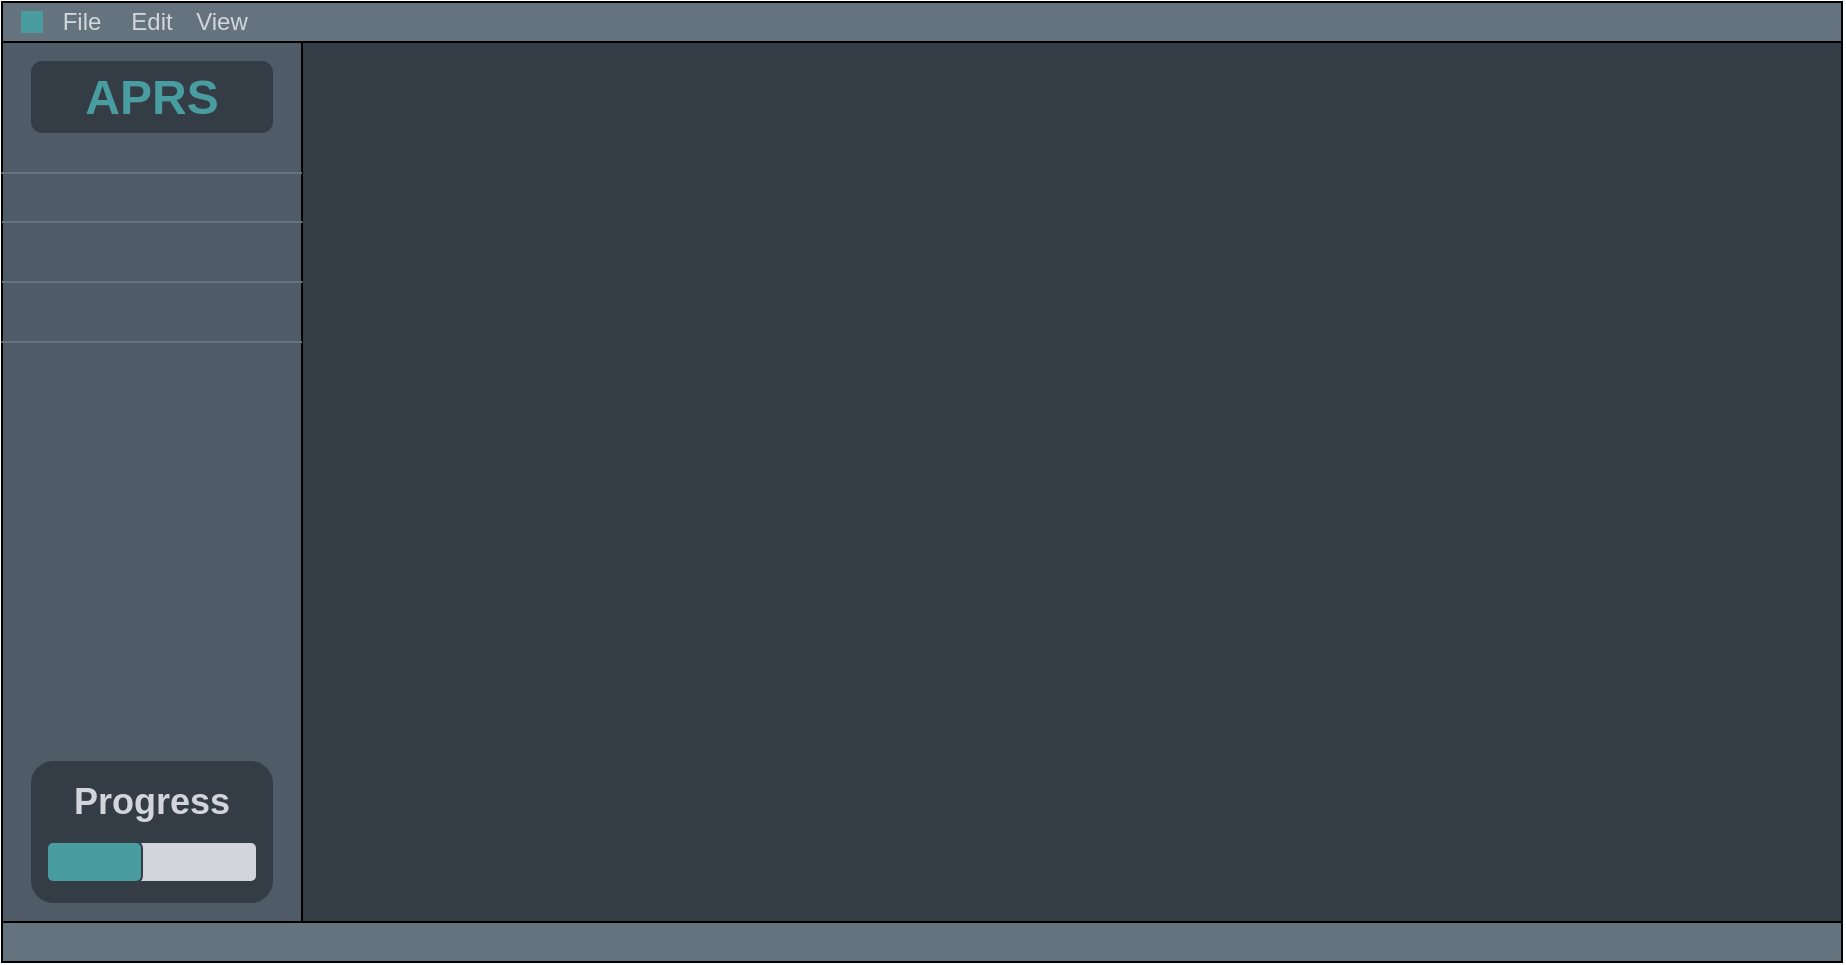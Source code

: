 <mxfile version="13.7.6" type="device"><diagram id="c1qH93R8PJ1UwvgDPlLN" name="Page-1"><mxGraphModel dx="583" dy="627" grid="1" gridSize="10" guides="1" tooltips="1" connect="1" arrows="1" fold="1" page="1" pageScale="1" pageWidth="850" pageHeight="1100" math="0" shadow="0"><root><mxCell id="0"/><mxCell id="1" parent="0"/><mxCell id="PaHJwBeLYaLcoUkNc1sN-1" value="" style="rounded=0;whiteSpace=wrap;html=1;fillColor=#343D46;" vertex="1" parent="1"><mxGeometry width="920" height="480" as="geometry"/></mxCell><mxCell id="PaHJwBeLYaLcoUkNc1sN-2" value="" style="rounded=0;whiteSpace=wrap;html=1;fillColor=#4F5B66;" vertex="1" parent="1"><mxGeometry y="20" width="150" height="440" as="geometry"/></mxCell><mxCell id="PaHJwBeLYaLcoUkNc1sN-4" value="" style="rounded=0;whiteSpace=wrap;html=1;fillColor=#65737E;" vertex="1" parent="1"><mxGeometry width="920" height="20" as="geometry"/></mxCell><mxCell id="PaHJwBeLYaLcoUkNc1sN-5" value="" style="rounded=0;whiteSpace=wrap;html=1;fillColor=#65737e;" vertex="1" parent="1"><mxGeometry y="460" width="920" height="20" as="geometry"/></mxCell><mxCell id="PaHJwBeLYaLcoUkNc1sN-6" value="&lt;font color=&quot;#d2d6dc&quot;&gt;File&lt;/font&gt;" style="text;html=1;strokeColor=none;fillColor=none;align=center;verticalAlign=middle;whiteSpace=wrap;rounded=0;" vertex="1" parent="1"><mxGeometry x="20" width="40" height="20" as="geometry"/></mxCell><mxCell id="PaHJwBeLYaLcoUkNc1sN-8" value="&lt;font color=&quot;#d2d6dc&quot;&gt;Edit&lt;/font&gt;" style="text;html=1;strokeColor=none;fillColor=none;align=center;verticalAlign=middle;whiteSpace=wrap;rounded=0;" vertex="1" parent="1"><mxGeometry x="55" width="40" height="20" as="geometry"/></mxCell><mxCell id="PaHJwBeLYaLcoUkNc1sN-9" value="&lt;font color=&quot;#d2d6dc&quot;&gt;View&lt;/font&gt;" style="text;html=1;strokeColor=none;fillColor=none;align=center;verticalAlign=middle;whiteSpace=wrap;rounded=0;" vertex="1" parent="1"><mxGeometry x="90" width="40" height="20" as="geometry"/></mxCell><mxCell id="PaHJwBeLYaLcoUkNc1sN-10" value="" style="whiteSpace=wrap;html=1;aspect=fixed;strokeColor=#499c9f;fillColor=#499c9f;shadow=0;" vertex="1" parent="1"><mxGeometry x="10" y="5" width="10" height="10" as="geometry"/></mxCell><mxCell id="PaHJwBeLYaLcoUkNc1sN-14" value="" style="rounded=1;whiteSpace=wrap;html=1;shadow=0;strokeColor=#343d46;fillColor=#343d46;" vertex="1" parent="1"><mxGeometry x="15" y="30" width="120" height="35" as="geometry"/></mxCell><mxCell id="PaHJwBeLYaLcoUkNc1sN-12" value="&lt;font style=&quot;font-size: 24px&quot; color=&quot;#499c9f&quot;&gt;&lt;b&gt;APRS&lt;/b&gt;&lt;/font&gt;" style="text;html=1;strokeColor=none;fillColor=none;align=center;verticalAlign=middle;whiteSpace=wrap;rounded=0;shadow=0;" vertex="1" parent="1"><mxGeometry x="20" y="27.5" width="110" height="40" as="geometry"/></mxCell><mxCell id="PaHJwBeLYaLcoUkNc1sN-17" value="" style="endArrow=none;html=1;exitX=-0.002;exitY=0.149;exitDx=0;exitDy=0;exitPerimeter=0;entryX=1;entryY=0.149;entryDx=0;entryDy=0;entryPerimeter=0;strokeColor=#65737e;" edge="1" parent="1" source="PaHJwBeLYaLcoUkNc1sN-2" target="PaHJwBeLYaLcoUkNc1sN-2"><mxGeometry width="50" height="50" relative="1" as="geometry"><mxPoint x="300" y="240" as="sourcePoint"/><mxPoint x="149" y="86" as="targetPoint"/></mxGeometry></mxCell><mxCell id="PaHJwBeLYaLcoUkNc1sN-18" value="" style="endArrow=none;html=1;exitX=-0.002;exitY=0.149;exitDx=0;exitDy=0;exitPerimeter=0;entryX=1;entryY=0.149;entryDx=0;entryDy=0;entryPerimeter=0;strokeColor=#65737E;" edge="1" parent="1"><mxGeometry width="50" height="50" relative="1" as="geometry"><mxPoint x="4.619e-14" y="110.0" as="sourcePoint"/><mxPoint x="150.3" y="110.0" as="targetPoint"/></mxGeometry></mxCell><mxCell id="PaHJwBeLYaLcoUkNc1sN-19" value="" style="endArrow=none;html=1;exitX=-0.002;exitY=0.149;exitDx=0;exitDy=0;exitPerimeter=0;entryX=1;entryY=0.149;entryDx=0;entryDy=0;entryPerimeter=0;strokeColor=#65737e;" edge="1" parent="1"><mxGeometry width="50" height="50" relative="1" as="geometry"><mxPoint x="4.619e-14" y="140.0" as="sourcePoint"/><mxPoint x="150.3" y="140.0" as="targetPoint"/></mxGeometry></mxCell><mxCell id="PaHJwBeLYaLcoUkNc1sN-20" value="" style="endArrow=none;html=1;exitX=-0.002;exitY=0.149;exitDx=0;exitDy=0;exitPerimeter=0;entryX=1;entryY=0.149;entryDx=0;entryDy=0;entryPerimeter=0;strokeColor=#65737E;" edge="1" parent="1"><mxGeometry width="50" height="50" relative="1" as="geometry"><mxPoint x="-0.3" y="170.0" as="sourcePoint"/><mxPoint x="150" y="170.0" as="targetPoint"/></mxGeometry></mxCell><mxCell id="PaHJwBeLYaLcoUkNc1sN-21" value="" style="rounded=1;whiteSpace=wrap;html=1;shadow=0;strokeColor=#343d46;fillColor=#343D46;" vertex="1" parent="1"><mxGeometry x="15" y="380" width="120" height="70" as="geometry"/></mxCell><mxCell id="PaHJwBeLYaLcoUkNc1sN-22" value="" style="rounded=1;whiteSpace=wrap;html=1;shadow=0;strokeColor=#343d46;fillColor=#D2D6DC;" vertex="1" parent="1"><mxGeometry x="22.5" y="420" width="105" height="20" as="geometry"/></mxCell><mxCell id="PaHJwBeLYaLcoUkNc1sN-23" value="" style="rounded=1;whiteSpace=wrap;html=1;shadow=0;strokeColor=#343d46;fillColor=#499C9F;" vertex="1" parent="1"><mxGeometry x="22.5" y="420" width="47.5" height="20" as="geometry"/></mxCell><mxCell id="PaHJwBeLYaLcoUkNc1sN-24" value="&lt;font style=&quot;font-size: 18px&quot; color=&quot;#d2d6dc&quot;&gt;&lt;b&gt;Progress&lt;/b&gt;&lt;/font&gt;" style="text;html=1;strokeColor=none;fillColor=none;align=center;verticalAlign=middle;whiteSpace=wrap;rounded=0;shadow=0;" vertex="1" parent="1"><mxGeometry x="30" y="390" width="90" height="20" as="geometry"/></mxCell></root></mxGraphModel></diagram></mxfile>